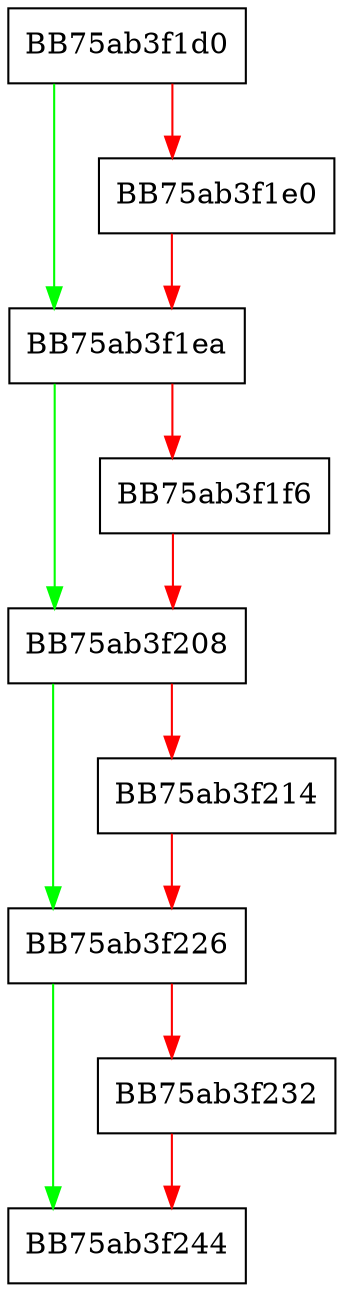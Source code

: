 digraph CleanupDllImports {
  node [shape="box"];
  graph [splines=ortho];
  BB75ab3f1d0 -> BB75ab3f1ea [color="green"];
  BB75ab3f1d0 -> BB75ab3f1e0 [color="red"];
  BB75ab3f1e0 -> BB75ab3f1ea [color="red"];
  BB75ab3f1ea -> BB75ab3f208 [color="green"];
  BB75ab3f1ea -> BB75ab3f1f6 [color="red"];
  BB75ab3f1f6 -> BB75ab3f208 [color="red"];
  BB75ab3f208 -> BB75ab3f226 [color="green"];
  BB75ab3f208 -> BB75ab3f214 [color="red"];
  BB75ab3f214 -> BB75ab3f226 [color="red"];
  BB75ab3f226 -> BB75ab3f244 [color="green"];
  BB75ab3f226 -> BB75ab3f232 [color="red"];
  BB75ab3f232 -> BB75ab3f244 [color="red"];
}